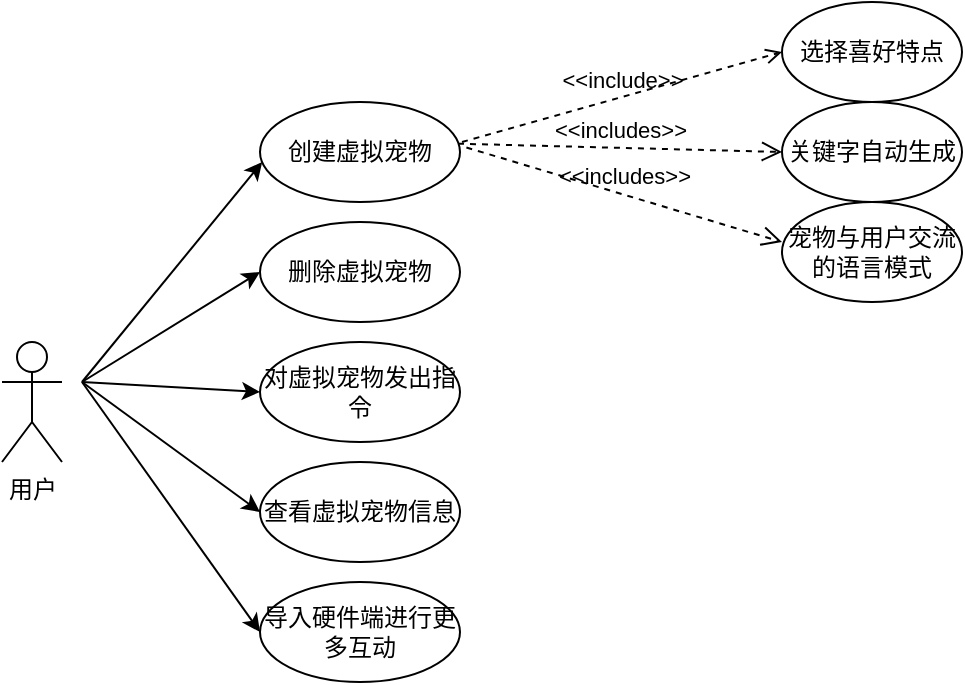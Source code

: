 <mxfile version="21.0.6" type="device"><diagram name="第 1 页" id="t42dHae4X55fUHY0DfC9"><mxGraphModel dx="1195" dy="663" grid="1" gridSize="10" guides="1" tooltips="1" connect="1" arrows="1" fold="1" page="1" pageScale="1" pageWidth="827" pageHeight="1169" math="0" shadow="0"><root><mxCell id="0"/><mxCell id="1" parent="0"/><mxCell id="HR5lyNckxnkuAxxyUzmb-1" value="用户" style="shape=umlActor;verticalLabelPosition=bottom;verticalAlign=top;html=1;outlineConnect=0;rounded=0;" vertex="1" parent="1"><mxGeometry x="174" y="300" width="30" height="60" as="geometry"/></mxCell><mxCell id="HR5lyNckxnkuAxxyUzmb-2" value="" style="endArrow=classic;html=1;rounded=0;entryX=0.011;entryY=0.6;entryDx=0;entryDy=0;entryPerimeter=0;" edge="1" parent="1" target="HR5lyNckxnkuAxxyUzmb-4"><mxGeometry width="50" height="50" relative="1" as="geometry"><mxPoint x="214" y="320" as="sourcePoint"/><mxPoint x="254" y="240" as="targetPoint"/></mxGeometry></mxCell><mxCell id="HR5lyNckxnkuAxxyUzmb-3" value="" style="endArrow=classic;html=1;rounded=0;entryX=0;entryY=0.5;entryDx=0;entryDy=0;" edge="1" parent="1" target="HR5lyNckxnkuAxxyUzmb-5"><mxGeometry width="50" height="50" relative="1" as="geometry"><mxPoint x="214" y="320" as="sourcePoint"/><mxPoint x="284" y="300" as="targetPoint"/></mxGeometry></mxCell><mxCell id="HR5lyNckxnkuAxxyUzmb-4" value="创建虚拟宠物" style="ellipse;whiteSpace=wrap;html=1;rounded=0;" vertex="1" parent="1"><mxGeometry x="303" y="180" width="100" height="50" as="geometry"/></mxCell><mxCell id="HR5lyNckxnkuAxxyUzmb-5" value="对虚拟宠物发出指令" style="ellipse;whiteSpace=wrap;html=1;rounded=0;" vertex="1" parent="1"><mxGeometry x="303" y="300" width="100" height="50" as="geometry"/></mxCell><mxCell id="HR5lyNckxnkuAxxyUzmb-6" value="删除虚拟宠物" style="ellipse;whiteSpace=wrap;html=1;rounded=0;" vertex="1" parent="1"><mxGeometry x="303" y="240" width="100" height="50" as="geometry"/></mxCell><mxCell id="HR5lyNckxnkuAxxyUzmb-7" value="" style="endArrow=classic;html=1;rounded=0;entryX=0;entryY=0.5;entryDx=0;entryDy=0;" edge="1" parent="1" target="HR5lyNckxnkuAxxyUzmb-6"><mxGeometry width="50" height="50" relative="1" as="geometry"><mxPoint x="214" y="320" as="sourcePoint"/><mxPoint x="294" y="280" as="targetPoint"/><Array as="points"><mxPoint x="214" y="320"/></Array></mxGeometry></mxCell><mxCell id="HR5lyNckxnkuAxxyUzmb-8" value="查看虚拟宠物信息" style="ellipse;whiteSpace=wrap;html=1;rounded=0;" vertex="1" parent="1"><mxGeometry x="303" y="360" width="100" height="50" as="geometry"/></mxCell><mxCell id="HR5lyNckxnkuAxxyUzmb-9" value="" style="endArrow=classic;html=1;rounded=0;entryX=0;entryY=0.5;entryDx=0;entryDy=0;" edge="1" parent="1" target="HR5lyNckxnkuAxxyUzmb-8"><mxGeometry width="50" height="50" relative="1" as="geometry"><mxPoint x="214" y="320" as="sourcePoint"/><mxPoint x="312" y="355" as="targetPoint"/></mxGeometry></mxCell><mxCell id="HR5lyNckxnkuAxxyUzmb-10" value="选择喜好特点" style="ellipse;whiteSpace=wrap;html=1;rounded=0;" vertex="1" parent="1"><mxGeometry x="564" y="130" width="90" height="50" as="geometry"/></mxCell><mxCell id="HR5lyNckxnkuAxxyUzmb-11" value="关键字自动生成" style="ellipse;whiteSpace=wrap;html=1;rounded=0;" vertex="1" parent="1"><mxGeometry x="564" y="180" width="90" height="50" as="geometry"/></mxCell><mxCell id="HR5lyNckxnkuAxxyUzmb-12" value="宠物与用户交流的语言模式" style="ellipse;whiteSpace=wrap;html=1;rounded=0;" vertex="1" parent="1"><mxGeometry x="564" y="230" width="90" height="50" as="geometry"/></mxCell><mxCell id="HR5lyNckxnkuAxxyUzmb-13" value="导入硬件端进行更多互动" style="ellipse;whiteSpace=wrap;html=1;rounded=0;" vertex="1" parent="1"><mxGeometry x="303" y="420" width="100" height="50" as="geometry"/></mxCell><mxCell id="HR5lyNckxnkuAxxyUzmb-14" value="" style="endArrow=classic;html=1;rounded=0;entryX=0;entryY=0.5;entryDx=0;entryDy=0;" edge="1" parent="1" target="HR5lyNckxnkuAxxyUzmb-13"><mxGeometry width="50" height="50" relative="1" as="geometry"><mxPoint x="214" y="320" as="sourcePoint"/><mxPoint x="312" y="425" as="targetPoint"/><Array as="points"><mxPoint x="214" y="320"/></Array></mxGeometry></mxCell><mxCell id="HR5lyNckxnkuAxxyUzmb-15" value="&amp;lt;&amp;lt;include&amp;gt;&amp;gt;" style="html=1;verticalAlign=bottom;labelBackgroundColor=none;endArrow=open;endFill=0;dashed=1;rounded=0;entryX=0;entryY=0.5;entryDx=0;entryDy=0;exitX=1.01;exitY=0.4;exitDx=0;exitDy=0;exitPerimeter=0;" edge="1" parent="1" source="HR5lyNckxnkuAxxyUzmb-4" target="HR5lyNckxnkuAxxyUzmb-10"><mxGeometry width="160" relative="1" as="geometry"><mxPoint x="364" y="130" as="sourcePoint"/><mxPoint x="524" y="130" as="targetPoint"/></mxGeometry></mxCell><mxCell id="HR5lyNckxnkuAxxyUzmb-16" value="&amp;lt;&amp;lt;includes&amp;gt;&amp;gt;" style="endArrow=open;startArrow=none;endFill=0;startFill=0;endSize=8;html=1;verticalAlign=bottom;dashed=1;labelBackgroundColor=none;rounded=0;entryX=0;entryY=0.4;entryDx=0;entryDy=0;exitX=1.032;exitY=0.455;exitDx=0;exitDy=0;entryPerimeter=0;exitPerimeter=0;" edge="1" parent="1" source="HR5lyNckxnkuAxxyUzmb-4" target="HR5lyNckxnkuAxxyUzmb-12"><mxGeometry width="160" relative="1" as="geometry"><mxPoint x="184" y="40" as="sourcePoint"/><mxPoint x="354" y="90" as="targetPoint"/></mxGeometry></mxCell><mxCell id="HR5lyNckxnkuAxxyUzmb-17" value="&amp;lt;&amp;lt;includes&amp;gt;&amp;gt;" style="endArrow=open;startArrow=none;endFill=0;startFill=0;endSize=8;html=1;verticalAlign=bottom;dashed=1;labelBackgroundColor=none;rounded=0;entryX=0;entryY=0.5;entryDx=0;entryDy=0;exitX=0.99;exitY=0.417;exitDx=0;exitDy=0;exitPerimeter=0;" edge="1" parent="1" source="HR5lyNckxnkuAxxyUzmb-4" target="HR5lyNckxnkuAxxyUzmb-11"><mxGeometry width="160" relative="1" as="geometry"><mxPoint x="384" y="30" as="sourcePoint"/><mxPoint x="554" y="80" as="targetPoint"/></mxGeometry></mxCell></root></mxGraphModel></diagram></mxfile>
